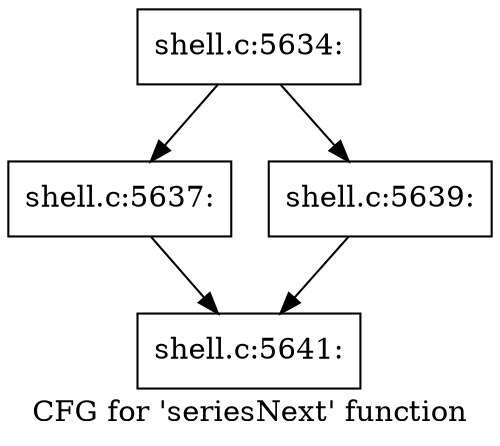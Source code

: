 digraph "CFG for 'seriesNext' function" {
	label="CFG for 'seriesNext' function";

	Node0x560276731df0 [shape=record,label="{shell.c:5634:}"];
	Node0x560276731df0 -> Node0x5602769e1d00;
	Node0x560276731df0 -> Node0x5602769e24c0;
	Node0x5602769e1d00 [shape=record,label="{shell.c:5637:}"];
	Node0x5602769e1d00 -> Node0x5602769e1e10;
	Node0x5602769e24c0 [shape=record,label="{shell.c:5639:}"];
	Node0x5602769e24c0 -> Node0x5602769e1e10;
	Node0x5602769e1e10 [shape=record,label="{shell.c:5641:}"];
}
